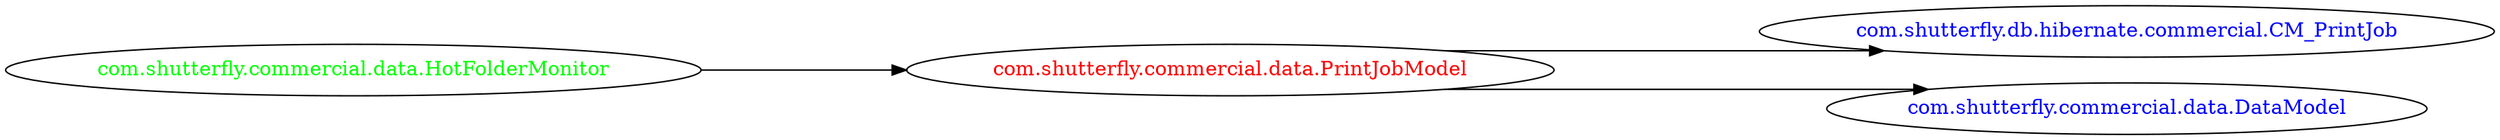 digraph dependencyGraph {
 concentrate=true;
 ranksep="2.0";
 rankdir="LR"; 
 splines="ortho";
"com.shutterfly.commercial.data.PrintJobModel" [fontcolor="red"];
"com.shutterfly.db.hibernate.commercial.CM_PrintJob" [ fontcolor="blue" ];
"com.shutterfly.commercial.data.PrintJobModel"->"com.shutterfly.db.hibernate.commercial.CM_PrintJob";
"com.shutterfly.commercial.data.DataModel" [ fontcolor="blue" ];
"com.shutterfly.commercial.data.PrintJobModel"->"com.shutterfly.commercial.data.DataModel";
"com.shutterfly.commercial.data.HotFolderMonitor" [ fontcolor="green" ];
"com.shutterfly.commercial.data.HotFolderMonitor"->"com.shutterfly.commercial.data.PrintJobModel";
}